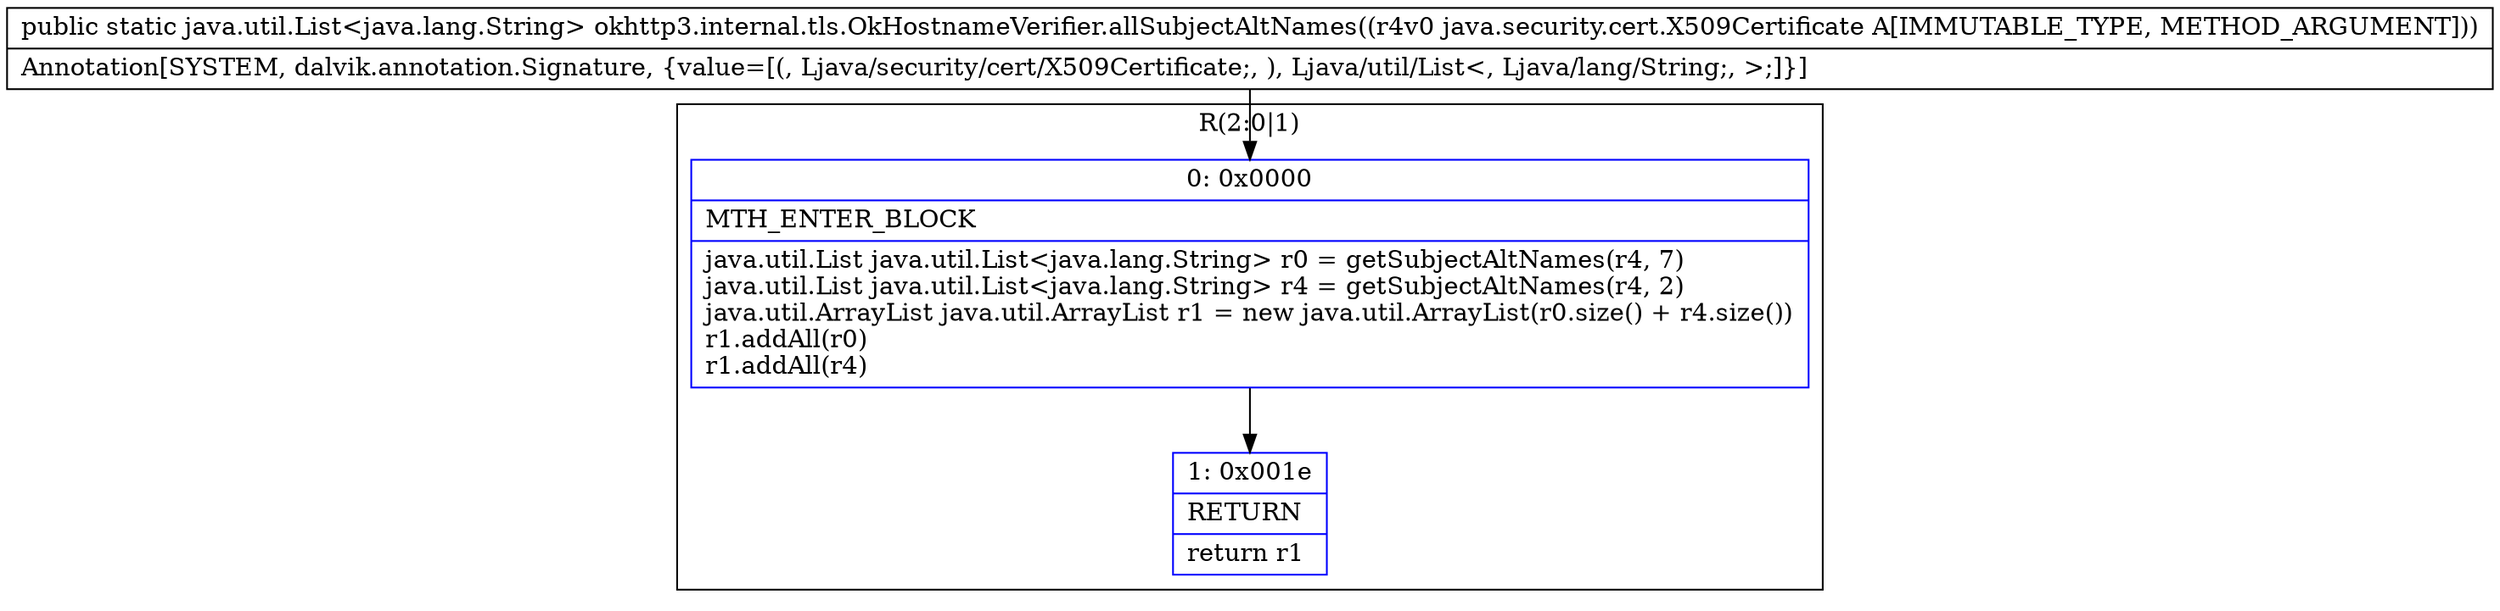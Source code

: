 digraph "CFG forokhttp3.internal.tls.OkHostnameVerifier.allSubjectAltNames(Ljava\/security\/cert\/X509Certificate;)Ljava\/util\/List;" {
subgraph cluster_Region_91474582 {
label = "R(2:0|1)";
node [shape=record,color=blue];
Node_0 [shape=record,label="{0\:\ 0x0000|MTH_ENTER_BLOCK\l|java.util.List java.util.List\<java.lang.String\> r0 = getSubjectAltNames(r4, 7)\ljava.util.List java.util.List\<java.lang.String\> r4 = getSubjectAltNames(r4, 2)\ljava.util.ArrayList java.util.ArrayList r1 = new java.util.ArrayList(r0.size() + r4.size())\lr1.addAll(r0)\lr1.addAll(r4)\l}"];
Node_1 [shape=record,label="{1\:\ 0x001e|RETURN\l|return r1\l}"];
}
MethodNode[shape=record,label="{public static java.util.List\<java.lang.String\> okhttp3.internal.tls.OkHostnameVerifier.allSubjectAltNames((r4v0 java.security.cert.X509Certificate A[IMMUTABLE_TYPE, METHOD_ARGUMENT]))  | Annotation[SYSTEM, dalvik.annotation.Signature, \{value=[(, Ljava\/security\/cert\/X509Certificate;, ), Ljava\/util\/List\<, Ljava\/lang\/String;, \>;]\}]\l}"];
MethodNode -> Node_0;
Node_0 -> Node_1;
}

